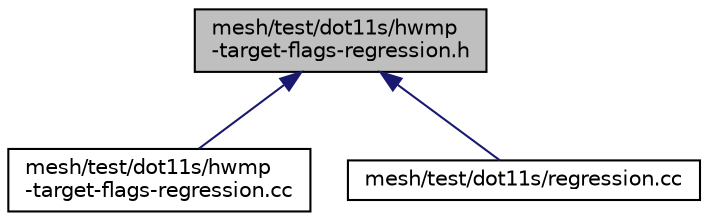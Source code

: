 digraph "mesh/test/dot11s/hwmp-target-flags-regression.h"
{
  edge [fontname="Helvetica",fontsize="10",labelfontname="Helvetica",labelfontsize="10"];
  node [fontname="Helvetica",fontsize="10",shape=record];
  Node1 [label="mesh/test/dot11s/hwmp\l-target-flags-regression.h",height=0.2,width=0.4,color="black", fillcolor="grey75", style="filled", fontcolor="black"];
  Node1 -> Node2 [dir="back",color="midnightblue",fontsize="10",style="solid"];
  Node2 [label="mesh/test/dot11s/hwmp\l-target-flags-regression.cc",height=0.2,width=0.4,color="black", fillcolor="white", style="filled",URL="$da/dab/hwmp-target-flags-regression_8cc.html"];
  Node1 -> Node3 [dir="back",color="midnightblue",fontsize="10",style="solid"];
  Node3 [label="mesh/test/dot11s/regression.cc",height=0.2,width=0.4,color="black", fillcolor="white", style="filled",URL="$d0/d34/dot11s_2regression_8cc.html"];
}

